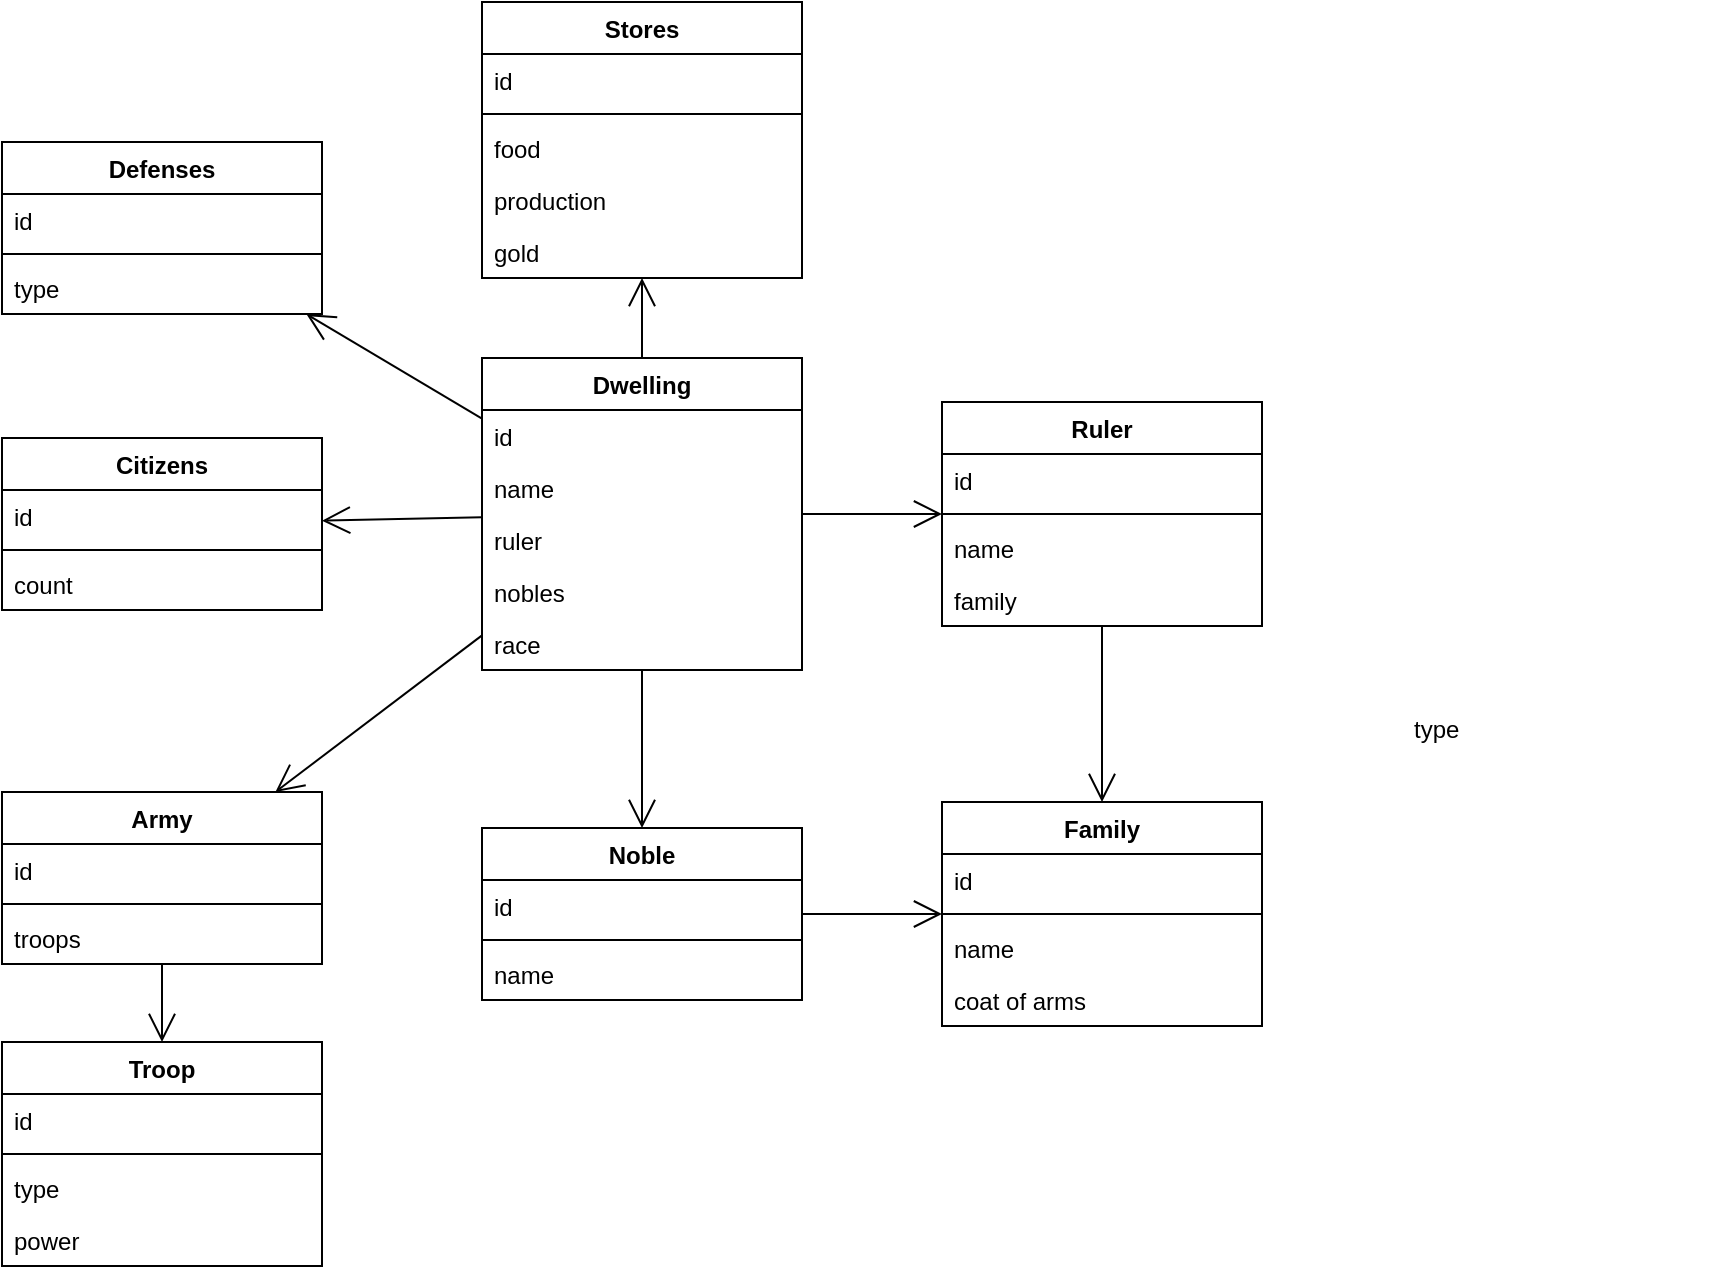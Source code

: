 <mxfile version="16.3.0" type="device"><diagram id="BKDUF9Yep5W4LtaOEp7o" name="Page-1"><mxGraphModel dx="1833" dy="544" grid="1" gridSize="10" guides="1" tooltips="1" connect="1" arrows="1" fold="1" page="1" pageScale="1" pageWidth="827" pageHeight="1169" math="0" shadow="0"><root><mxCell id="0"/><mxCell id="1" parent="0"/><mxCell id="3ZCCTZgZ_-_amSzrU2Xe-7" value="Dwelling" style="swimlane;fontStyle=1;align=center;verticalAlign=top;childLayout=stackLayout;horizontal=1;startSize=26;horizontalStack=0;resizeParent=1;resizeParentMax=0;resizeLast=0;collapsible=1;marginBottom=0;" vertex="1" parent="1"><mxGeometry x="180" y="368" width="160" height="156" as="geometry"/></mxCell><mxCell id="3ZCCTZgZ_-_amSzrU2Xe-8" value="id" style="text;strokeColor=none;fillColor=none;align=left;verticalAlign=top;spacingLeft=4;spacingRight=4;overflow=hidden;rotatable=0;points=[[0,0.5],[1,0.5]];portConstraint=eastwest;" vertex="1" parent="3ZCCTZgZ_-_amSzrU2Xe-7"><mxGeometry y="26" width="160" height="26" as="geometry"/></mxCell><mxCell id="3ZCCTZgZ_-_amSzrU2Xe-10" value="name" style="text;strokeColor=none;fillColor=none;align=left;verticalAlign=top;spacingLeft=4;spacingRight=4;overflow=hidden;rotatable=0;points=[[0,0.5],[1,0.5]];portConstraint=eastwest;" vertex="1" parent="3ZCCTZgZ_-_amSzrU2Xe-7"><mxGeometry y="52" width="160" height="26" as="geometry"/></mxCell><mxCell id="3ZCCTZgZ_-_amSzrU2Xe-37" value="ruler" style="text;strokeColor=none;fillColor=none;align=left;verticalAlign=top;spacingLeft=4;spacingRight=4;overflow=hidden;rotatable=0;points=[[0,0.5],[1,0.5]];portConstraint=eastwest;" vertex="1" parent="3ZCCTZgZ_-_amSzrU2Xe-7"><mxGeometry y="78" width="160" height="26" as="geometry"/></mxCell><mxCell id="3ZCCTZgZ_-_amSzrU2Xe-65" value="nobles" style="text;strokeColor=none;fillColor=none;align=left;verticalAlign=top;spacingLeft=4;spacingRight=4;overflow=hidden;rotatable=0;points=[[0,0.5],[1,0.5]];portConstraint=eastwest;" vertex="1" parent="3ZCCTZgZ_-_amSzrU2Xe-7"><mxGeometry y="104" width="160" height="26" as="geometry"/></mxCell><mxCell id="3ZCCTZgZ_-_amSzrU2Xe-64" value="race" style="text;strokeColor=none;fillColor=none;align=left;verticalAlign=top;spacingLeft=4;spacingRight=4;overflow=hidden;rotatable=0;points=[[0,0.5],[1,0.5]];portConstraint=eastwest;" vertex="1" parent="3ZCCTZgZ_-_amSzrU2Xe-7"><mxGeometry y="130" width="160" height="26" as="geometry"/></mxCell><mxCell id="3ZCCTZgZ_-_amSzrU2Xe-11" value="Ruler" style="swimlane;fontStyle=1;align=center;verticalAlign=top;childLayout=stackLayout;horizontal=1;startSize=26;horizontalStack=0;resizeParent=1;resizeParentMax=0;resizeLast=0;collapsible=1;marginBottom=0;" vertex="1" parent="1"><mxGeometry x="410" y="390" width="160" height="112" as="geometry"/></mxCell><mxCell id="3ZCCTZgZ_-_amSzrU2Xe-12" value="id" style="text;strokeColor=none;fillColor=none;align=left;verticalAlign=top;spacingLeft=4;spacingRight=4;overflow=hidden;rotatable=0;points=[[0,0.5],[1,0.5]];portConstraint=eastwest;" vertex="1" parent="3ZCCTZgZ_-_amSzrU2Xe-11"><mxGeometry y="26" width="160" height="26" as="geometry"/></mxCell><mxCell id="3ZCCTZgZ_-_amSzrU2Xe-13" value="" style="line;strokeWidth=1;fillColor=none;align=left;verticalAlign=middle;spacingTop=-1;spacingLeft=3;spacingRight=3;rotatable=0;labelPosition=right;points=[];portConstraint=eastwest;" vertex="1" parent="3ZCCTZgZ_-_amSzrU2Xe-11"><mxGeometry y="52" width="160" height="8" as="geometry"/></mxCell><mxCell id="3ZCCTZgZ_-_amSzrU2Xe-14" value="name" style="text;strokeColor=none;fillColor=none;align=left;verticalAlign=top;spacingLeft=4;spacingRight=4;overflow=hidden;rotatable=0;points=[[0,0.5],[1,0.5]];portConstraint=eastwest;" vertex="1" parent="3ZCCTZgZ_-_amSzrU2Xe-11"><mxGeometry y="60" width="160" height="26" as="geometry"/></mxCell><mxCell id="3ZCCTZgZ_-_amSzrU2Xe-48" value="family" style="text;strokeColor=none;fillColor=none;align=left;verticalAlign=top;spacingLeft=4;spacingRight=4;overflow=hidden;rotatable=0;points=[[0,0.5],[1,0.5]];portConstraint=eastwest;" vertex="1" parent="3ZCCTZgZ_-_amSzrU2Xe-11"><mxGeometry y="86" width="160" height="26" as="geometry"/></mxCell><mxCell id="3ZCCTZgZ_-_amSzrU2Xe-15" value="Family" style="swimlane;fontStyle=1;align=center;verticalAlign=top;childLayout=stackLayout;horizontal=1;startSize=26;horizontalStack=0;resizeParent=1;resizeParentMax=0;resizeLast=0;collapsible=1;marginBottom=0;" vertex="1" parent="1"><mxGeometry x="410" y="590" width="160" height="112" as="geometry"/></mxCell><mxCell id="3ZCCTZgZ_-_amSzrU2Xe-16" value="id" style="text;strokeColor=none;fillColor=none;align=left;verticalAlign=top;spacingLeft=4;spacingRight=4;overflow=hidden;rotatable=0;points=[[0,0.5],[1,0.5]];portConstraint=eastwest;" vertex="1" parent="3ZCCTZgZ_-_amSzrU2Xe-15"><mxGeometry y="26" width="160" height="26" as="geometry"/></mxCell><mxCell id="3ZCCTZgZ_-_amSzrU2Xe-17" value="" style="line;strokeWidth=1;fillColor=none;align=left;verticalAlign=middle;spacingTop=-1;spacingLeft=3;spacingRight=3;rotatable=0;labelPosition=right;points=[];portConstraint=eastwest;" vertex="1" parent="3ZCCTZgZ_-_amSzrU2Xe-15"><mxGeometry y="52" width="160" height="8" as="geometry"/></mxCell><mxCell id="3ZCCTZgZ_-_amSzrU2Xe-18" value="name" style="text;strokeColor=none;fillColor=none;align=left;verticalAlign=top;spacingLeft=4;spacingRight=4;overflow=hidden;rotatable=0;points=[[0,0.5],[1,0.5]];portConstraint=eastwest;" vertex="1" parent="3ZCCTZgZ_-_amSzrU2Xe-15"><mxGeometry y="60" width="160" height="26" as="geometry"/></mxCell><mxCell id="3ZCCTZgZ_-_amSzrU2Xe-72" value="coat of arms" style="text;strokeColor=none;fillColor=none;align=left;verticalAlign=top;spacingLeft=4;spacingRight=4;overflow=hidden;rotatable=0;points=[[0,0.5],[1,0.5]];portConstraint=eastwest;" vertex="1" parent="3ZCCTZgZ_-_amSzrU2Xe-15"><mxGeometry y="86" width="160" height="26" as="geometry"/></mxCell><mxCell id="3ZCCTZgZ_-_amSzrU2Xe-19" value="Army" style="swimlane;fontStyle=1;align=center;verticalAlign=top;childLayout=stackLayout;horizontal=1;startSize=26;horizontalStack=0;resizeParent=1;resizeParentMax=0;resizeLast=0;collapsible=1;marginBottom=0;" vertex="1" parent="1"><mxGeometry x="-60" y="585" width="160" height="86" as="geometry"/></mxCell><mxCell id="3ZCCTZgZ_-_amSzrU2Xe-20" value="id" style="text;strokeColor=none;fillColor=none;align=left;verticalAlign=top;spacingLeft=4;spacingRight=4;overflow=hidden;rotatable=0;points=[[0,0.5],[1,0.5]];portConstraint=eastwest;" vertex="1" parent="3ZCCTZgZ_-_amSzrU2Xe-19"><mxGeometry y="26" width="160" height="26" as="geometry"/></mxCell><mxCell id="3ZCCTZgZ_-_amSzrU2Xe-21" value="" style="line;strokeWidth=1;fillColor=none;align=left;verticalAlign=middle;spacingTop=-1;spacingLeft=3;spacingRight=3;rotatable=0;labelPosition=right;points=[];portConstraint=eastwest;" vertex="1" parent="3ZCCTZgZ_-_amSzrU2Xe-19"><mxGeometry y="52" width="160" height="8" as="geometry"/></mxCell><mxCell id="3ZCCTZgZ_-_amSzrU2Xe-22" value="troops" style="text;strokeColor=none;fillColor=none;align=left;verticalAlign=top;spacingLeft=4;spacingRight=4;overflow=hidden;rotatable=0;points=[[0,0.5],[1,0.5]];portConstraint=eastwest;" vertex="1" parent="3ZCCTZgZ_-_amSzrU2Xe-19"><mxGeometry y="60" width="160" height="26" as="geometry"/></mxCell><mxCell id="3ZCCTZgZ_-_amSzrU2Xe-23" value="Troop" style="swimlane;fontStyle=1;align=center;verticalAlign=top;childLayout=stackLayout;horizontal=1;startSize=26;horizontalStack=0;resizeParent=1;resizeParentMax=0;resizeLast=0;collapsible=1;marginBottom=0;" vertex="1" parent="1"><mxGeometry x="-60" y="710" width="160" height="112" as="geometry"/></mxCell><mxCell id="3ZCCTZgZ_-_amSzrU2Xe-24" value="id" style="text;strokeColor=none;fillColor=none;align=left;verticalAlign=top;spacingLeft=4;spacingRight=4;overflow=hidden;rotatable=0;points=[[0,0.5],[1,0.5]];portConstraint=eastwest;" vertex="1" parent="3ZCCTZgZ_-_amSzrU2Xe-23"><mxGeometry y="26" width="160" height="26" as="geometry"/></mxCell><mxCell id="3ZCCTZgZ_-_amSzrU2Xe-25" value="" style="line;strokeWidth=1;fillColor=none;align=left;verticalAlign=middle;spacingTop=-1;spacingLeft=3;spacingRight=3;rotatable=0;labelPosition=right;points=[];portConstraint=eastwest;" vertex="1" parent="3ZCCTZgZ_-_amSzrU2Xe-23"><mxGeometry y="52" width="160" height="8" as="geometry"/></mxCell><mxCell id="3ZCCTZgZ_-_amSzrU2Xe-26" value="type" style="text;strokeColor=none;fillColor=none;align=left;verticalAlign=top;spacingLeft=4;spacingRight=4;overflow=hidden;rotatable=0;points=[[0,0.5],[1,0.5]];portConstraint=eastwest;" vertex="1" parent="3ZCCTZgZ_-_amSzrU2Xe-23"><mxGeometry y="60" width="160" height="26" as="geometry"/></mxCell><mxCell id="3ZCCTZgZ_-_amSzrU2Xe-36" value="power" style="text;strokeColor=none;fillColor=none;align=left;verticalAlign=top;spacingLeft=4;spacingRight=4;overflow=hidden;rotatable=0;points=[[0,0.5],[1,0.5]];portConstraint=eastwest;" vertex="1" parent="3ZCCTZgZ_-_amSzrU2Xe-23"><mxGeometry y="86" width="160" height="26" as="geometry"/></mxCell><mxCell id="3ZCCTZgZ_-_amSzrU2Xe-27" value="Noble" style="swimlane;fontStyle=1;align=center;verticalAlign=top;childLayout=stackLayout;horizontal=1;startSize=26;horizontalStack=0;resizeParent=1;resizeParentMax=0;resizeLast=0;collapsible=1;marginBottom=0;" vertex="1" parent="1"><mxGeometry x="180" y="603" width="160" height="86" as="geometry"/></mxCell><mxCell id="3ZCCTZgZ_-_amSzrU2Xe-28" value="id" style="text;strokeColor=none;fillColor=none;align=left;verticalAlign=top;spacingLeft=4;spacingRight=4;overflow=hidden;rotatable=0;points=[[0,0.5],[1,0.5]];portConstraint=eastwest;" vertex="1" parent="3ZCCTZgZ_-_amSzrU2Xe-27"><mxGeometry y="26" width="160" height="26" as="geometry"/></mxCell><mxCell id="3ZCCTZgZ_-_amSzrU2Xe-29" value="" style="line;strokeWidth=1;fillColor=none;align=left;verticalAlign=middle;spacingTop=-1;spacingLeft=3;spacingRight=3;rotatable=0;labelPosition=right;points=[];portConstraint=eastwest;" vertex="1" parent="3ZCCTZgZ_-_amSzrU2Xe-27"><mxGeometry y="52" width="160" height="8" as="geometry"/></mxCell><mxCell id="3ZCCTZgZ_-_amSzrU2Xe-30" value="name" style="text;strokeColor=none;fillColor=none;align=left;verticalAlign=top;spacingLeft=4;spacingRight=4;overflow=hidden;rotatable=0;points=[[0,0.5],[1,0.5]];portConstraint=eastwest;" vertex="1" parent="3ZCCTZgZ_-_amSzrU2Xe-27"><mxGeometry y="60" width="160" height="26" as="geometry"/></mxCell><mxCell id="3ZCCTZgZ_-_amSzrU2Xe-35" value="type" style="text;strokeColor=none;fillColor=none;align=left;verticalAlign=top;spacingLeft=4;spacingRight=4;overflow=hidden;rotatable=0;points=[[0,0.5],[1,0.5]];portConstraint=eastwest;" vertex="1" parent="1"><mxGeometry x="640" y="540" width="160" height="26" as="geometry"/></mxCell><mxCell id="3ZCCTZgZ_-_amSzrU2Xe-38" value="Defenses" style="swimlane;fontStyle=1;align=center;verticalAlign=top;childLayout=stackLayout;horizontal=1;startSize=26;horizontalStack=0;resizeParent=1;resizeParentMax=0;resizeLast=0;collapsible=1;marginBottom=0;" vertex="1" parent="1"><mxGeometry x="-60" y="260" width="160" height="86" as="geometry"/></mxCell><mxCell id="3ZCCTZgZ_-_amSzrU2Xe-39" value="id" style="text;strokeColor=none;fillColor=none;align=left;verticalAlign=top;spacingLeft=4;spacingRight=4;overflow=hidden;rotatable=0;points=[[0,0.5],[1,0.5]];portConstraint=eastwest;" vertex="1" parent="3ZCCTZgZ_-_amSzrU2Xe-38"><mxGeometry y="26" width="160" height="26" as="geometry"/></mxCell><mxCell id="3ZCCTZgZ_-_amSzrU2Xe-40" value="" style="line;strokeWidth=1;fillColor=none;align=left;verticalAlign=middle;spacingTop=-1;spacingLeft=3;spacingRight=3;rotatable=0;labelPosition=right;points=[];portConstraint=eastwest;" vertex="1" parent="3ZCCTZgZ_-_amSzrU2Xe-38"><mxGeometry y="52" width="160" height="8" as="geometry"/></mxCell><mxCell id="3ZCCTZgZ_-_amSzrU2Xe-41" value="type" style="text;strokeColor=none;fillColor=none;align=left;verticalAlign=top;spacingLeft=4;spacingRight=4;overflow=hidden;rotatable=0;points=[[0,0.5],[1,0.5]];portConstraint=eastwest;" vertex="1" parent="3ZCCTZgZ_-_amSzrU2Xe-38"><mxGeometry y="60" width="160" height="26" as="geometry"/></mxCell><mxCell id="3ZCCTZgZ_-_amSzrU2Xe-42" value="" style="endArrow=open;endFill=1;endSize=12;html=1;rounded=0;" edge="1" parent="1" source="3ZCCTZgZ_-_amSzrU2Xe-7" target="3ZCCTZgZ_-_amSzrU2Xe-38"><mxGeometry width="160" relative="1" as="geometry"><mxPoint x="380" y="270" as="sourcePoint"/><mxPoint x="540" y="270" as="targetPoint"/></mxGeometry></mxCell><mxCell id="3ZCCTZgZ_-_amSzrU2Xe-43" value="" style="endArrow=open;endFill=1;endSize=12;html=1;rounded=0;" edge="1" parent="1" source="3ZCCTZgZ_-_amSzrU2Xe-7" target="3ZCCTZgZ_-_amSzrU2Xe-11"><mxGeometry width="160" relative="1" as="geometry"><mxPoint x="579.995" y="306" as="sourcePoint"/><mxPoint x="584.688" y="222" as="targetPoint"/></mxGeometry></mxCell><mxCell id="3ZCCTZgZ_-_amSzrU2Xe-44" value="" style="endArrow=open;endFill=1;endSize=12;html=1;rounded=0;" edge="1" parent="1" source="3ZCCTZgZ_-_amSzrU2Xe-7" target="3ZCCTZgZ_-_amSzrU2Xe-60"><mxGeometry width="160" relative="1" as="geometry"><mxPoint x="649.995" y="306" as="sourcePoint"/><mxPoint x="110" y="461.565" as="targetPoint"/></mxGeometry></mxCell><mxCell id="3ZCCTZgZ_-_amSzrU2Xe-45" value="" style="endArrow=open;endFill=1;endSize=12;html=1;rounded=0;" edge="1" parent="1" source="3ZCCTZgZ_-_amSzrU2Xe-7" target="3ZCCTZgZ_-_amSzrU2Xe-27"><mxGeometry width="160" relative="1" as="geometry"><mxPoint x="659.995" y="316" as="sourcePoint"/><mxPoint x="664.688" y="232" as="targetPoint"/></mxGeometry></mxCell><mxCell id="3ZCCTZgZ_-_amSzrU2Xe-46" value="" style="endArrow=open;endFill=1;endSize=12;html=1;rounded=0;" edge="1" parent="1" source="3ZCCTZgZ_-_amSzrU2Xe-27" target="3ZCCTZgZ_-_amSzrU2Xe-15"><mxGeometry width="160" relative="1" as="geometry"><mxPoint x="709.995" y="390" as="sourcePoint"/><mxPoint x="714.688" y="306" as="targetPoint"/></mxGeometry></mxCell><mxCell id="3ZCCTZgZ_-_amSzrU2Xe-47" value="" style="endArrow=open;endFill=1;endSize=12;html=1;rounded=0;" edge="1" parent="1" source="3ZCCTZgZ_-_amSzrU2Xe-11" target="3ZCCTZgZ_-_amSzrU2Xe-15"><mxGeometry width="160" relative="1" as="geometry"><mxPoint x="719.995" y="454" as="sourcePoint"/><mxPoint x="724.688" y="370" as="targetPoint"/></mxGeometry></mxCell><mxCell id="3ZCCTZgZ_-_amSzrU2Xe-49" value="" style="endArrow=open;endFill=1;endSize=12;html=1;rounded=0;" edge="1" parent="1" source="3ZCCTZgZ_-_amSzrU2Xe-7" target="3ZCCTZgZ_-_amSzrU2Xe-19"><mxGeometry width="160" relative="1" as="geometry"><mxPoint x="390" y="340" as="sourcePoint"/><mxPoint x="550" y="340" as="targetPoint"/></mxGeometry></mxCell><mxCell id="3ZCCTZgZ_-_amSzrU2Xe-50" value="" style="endArrow=open;endFill=1;endSize=12;html=1;rounded=0;" edge="1" parent="1" source="3ZCCTZgZ_-_amSzrU2Xe-19" target="3ZCCTZgZ_-_amSzrU2Xe-23"><mxGeometry width="160" relative="1" as="geometry"><mxPoint x="670" y="490" as="sourcePoint"/><mxPoint x="830" y="490" as="targetPoint"/></mxGeometry></mxCell><mxCell id="3ZCCTZgZ_-_amSzrU2Xe-51" value="Stores" style="swimlane;fontStyle=1;align=center;verticalAlign=top;childLayout=stackLayout;horizontal=1;startSize=26;horizontalStack=0;resizeParent=1;resizeParentMax=0;resizeLast=0;collapsible=1;marginBottom=0;" vertex="1" parent="1"><mxGeometry x="180" y="190" width="160" height="138" as="geometry"/></mxCell><mxCell id="3ZCCTZgZ_-_amSzrU2Xe-52" value="id" style="text;strokeColor=none;fillColor=none;align=left;verticalAlign=top;spacingLeft=4;spacingRight=4;overflow=hidden;rotatable=0;points=[[0,0.5],[1,0.5]];portConstraint=eastwest;" vertex="1" parent="3ZCCTZgZ_-_amSzrU2Xe-51"><mxGeometry y="26" width="160" height="26" as="geometry"/></mxCell><mxCell id="3ZCCTZgZ_-_amSzrU2Xe-53" value="" style="line;strokeWidth=1;fillColor=none;align=left;verticalAlign=middle;spacingTop=-1;spacingLeft=3;spacingRight=3;rotatable=0;labelPosition=right;points=[];portConstraint=eastwest;" vertex="1" parent="3ZCCTZgZ_-_amSzrU2Xe-51"><mxGeometry y="52" width="160" height="8" as="geometry"/></mxCell><mxCell id="3ZCCTZgZ_-_amSzrU2Xe-54" value="food" style="text;strokeColor=none;fillColor=none;align=left;verticalAlign=top;spacingLeft=4;spacingRight=4;overflow=hidden;rotatable=0;points=[[0,0.5],[1,0.5]];portConstraint=eastwest;" vertex="1" parent="3ZCCTZgZ_-_amSzrU2Xe-51"><mxGeometry y="60" width="160" height="26" as="geometry"/></mxCell><mxCell id="3ZCCTZgZ_-_amSzrU2Xe-66" value="production" style="text;strokeColor=none;fillColor=none;align=left;verticalAlign=top;spacingLeft=4;spacingRight=4;overflow=hidden;rotatable=0;points=[[0,0.5],[1,0.5]];portConstraint=eastwest;" vertex="1" parent="3ZCCTZgZ_-_amSzrU2Xe-51"><mxGeometry y="86" width="160" height="26" as="geometry"/></mxCell><mxCell id="3ZCCTZgZ_-_amSzrU2Xe-77" value="gold" style="text;strokeColor=none;fillColor=none;align=left;verticalAlign=top;spacingLeft=4;spacingRight=4;overflow=hidden;rotatable=0;points=[[0,0.5],[1,0.5]];portConstraint=eastwest;" vertex="1" parent="3ZCCTZgZ_-_amSzrU2Xe-51"><mxGeometry y="112" width="160" height="26" as="geometry"/></mxCell><mxCell id="3ZCCTZgZ_-_amSzrU2Xe-60" value="Citizens" style="swimlane;fontStyle=1;align=center;verticalAlign=top;childLayout=stackLayout;horizontal=1;startSize=26;horizontalStack=0;resizeParent=1;resizeParentMax=0;resizeLast=0;collapsible=1;marginBottom=0;" vertex="1" parent="1"><mxGeometry x="-60" y="408" width="160" height="86" as="geometry"/></mxCell><mxCell id="3ZCCTZgZ_-_amSzrU2Xe-61" value="id" style="text;strokeColor=none;fillColor=none;align=left;verticalAlign=top;spacingLeft=4;spacingRight=4;overflow=hidden;rotatable=0;points=[[0,0.5],[1,0.5]];portConstraint=eastwest;" vertex="1" parent="3ZCCTZgZ_-_amSzrU2Xe-60"><mxGeometry y="26" width="160" height="26" as="geometry"/></mxCell><mxCell id="3ZCCTZgZ_-_amSzrU2Xe-62" value="" style="line;strokeWidth=1;fillColor=none;align=left;verticalAlign=middle;spacingTop=-1;spacingLeft=3;spacingRight=3;rotatable=0;labelPosition=right;points=[];portConstraint=eastwest;" vertex="1" parent="3ZCCTZgZ_-_amSzrU2Xe-60"><mxGeometry y="52" width="160" height="8" as="geometry"/></mxCell><mxCell id="3ZCCTZgZ_-_amSzrU2Xe-63" value="count" style="text;strokeColor=none;fillColor=none;align=left;verticalAlign=top;spacingLeft=4;spacingRight=4;overflow=hidden;rotatable=0;points=[[0,0.5],[1,0.5]];portConstraint=eastwest;" vertex="1" parent="3ZCCTZgZ_-_amSzrU2Xe-60"><mxGeometry y="60" width="160" height="26" as="geometry"/></mxCell><mxCell id="3ZCCTZgZ_-_amSzrU2Xe-67" value="" style="endArrow=open;endFill=1;endSize=12;html=1;rounded=0;" edge="1" parent="1" source="3ZCCTZgZ_-_amSzrU2Xe-7" target="3ZCCTZgZ_-_amSzrU2Xe-51"><mxGeometry width="160" relative="1" as="geometry"><mxPoint x="190" y="406.261" as="sourcePoint"/><mxPoint x="109.161" y="356" as="targetPoint"/></mxGeometry></mxCell></root></mxGraphModel></diagram></mxfile>